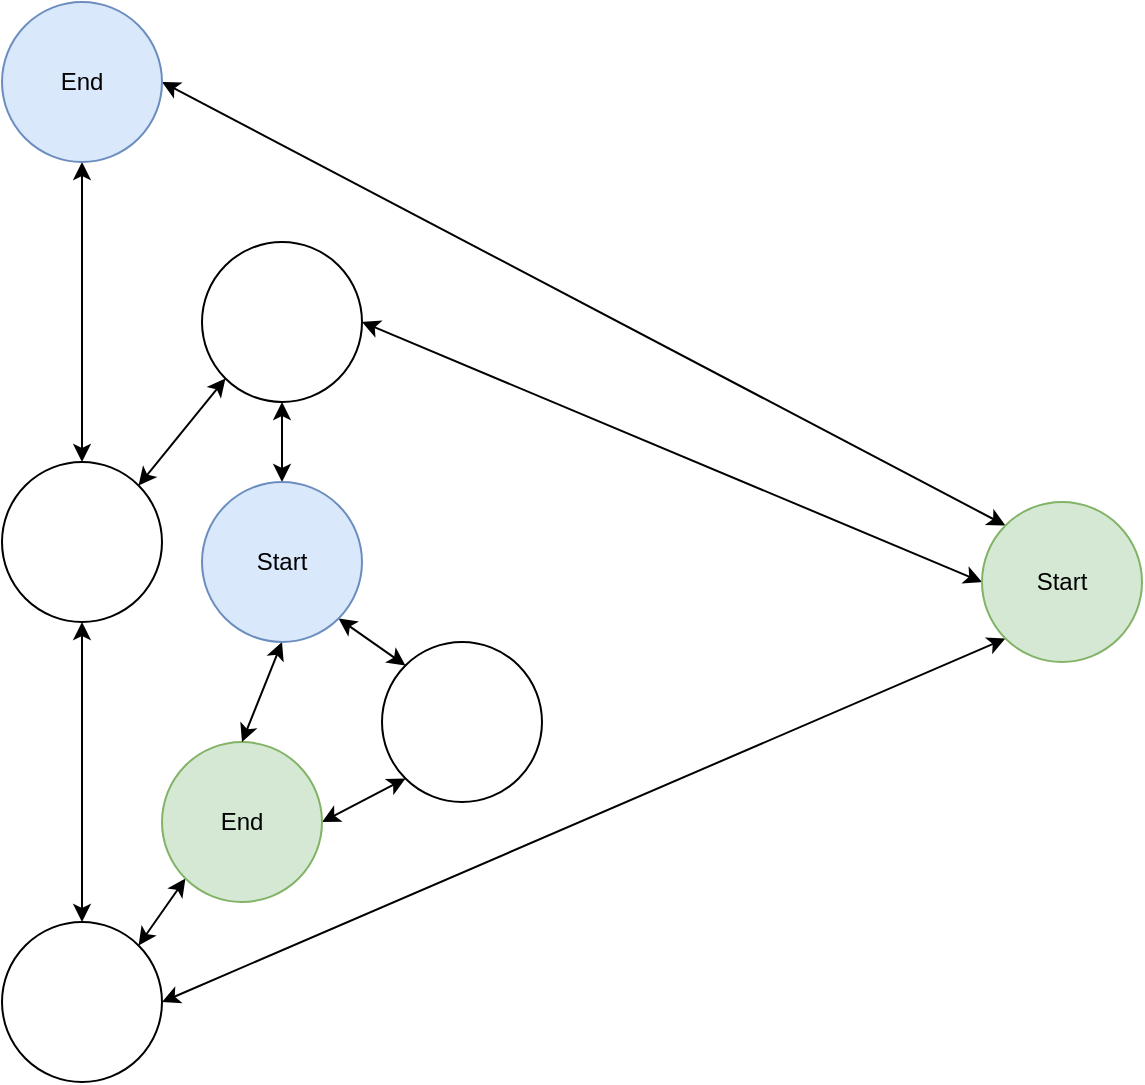 <mxfile version="21.2.0" type="device">
  <diagram name="Page-1" id="gj3tl7Xwh6XiaNf24A1b">
    <mxGraphModel dx="1222" dy="886" grid="1" gridSize="10" guides="1" tooltips="1" connect="1" arrows="1" fold="1" page="1" pageScale="1" pageWidth="850" pageHeight="1100" math="0" shadow="0">
      <root>
        <mxCell id="0" />
        <mxCell id="1" parent="0" />
        <mxCell id="hNp89WTdzt241WvX90ZB-19" style="edgeStyle=none;shape=connector;rounded=0;orthogonalLoop=1;jettySize=auto;html=1;exitX=1;exitY=0.5;exitDx=0;exitDy=0;entryX=0;entryY=0;entryDx=0;entryDy=0;labelBackgroundColor=default;strokeColor=default;fontFamily=Helvetica;fontSize=11;fontColor=default;startArrow=classic;startFill=1;endArrow=classic;" edge="1" parent="1" source="hNp89WTdzt241WvX90ZB-1" target="hNp89WTdzt241WvX90ZB-6">
          <mxGeometry relative="1" as="geometry" />
        </mxCell>
        <mxCell id="hNp89WTdzt241WvX90ZB-21" style="edgeStyle=none;shape=connector;rounded=0;orthogonalLoop=1;jettySize=auto;html=1;exitX=0.5;exitY=1;exitDx=0;exitDy=0;entryX=0.5;entryY=0;entryDx=0;entryDy=0;labelBackgroundColor=default;strokeColor=default;fontFamily=Helvetica;fontSize=11;fontColor=default;startArrow=classic;startFill=1;endArrow=classic;" edge="1" parent="1" source="hNp89WTdzt241WvX90ZB-1" target="hNp89WTdzt241WvX90ZB-4">
          <mxGeometry relative="1" as="geometry" />
        </mxCell>
        <mxCell id="hNp89WTdzt241WvX90ZB-1" value="End" style="ellipse;whiteSpace=wrap;html=1;aspect=fixed;fillColor=#dae8fc;strokeColor=#6c8ebf;" vertex="1" parent="1">
          <mxGeometry x="40" y="180" width="80" height="80" as="geometry" />
        </mxCell>
        <mxCell id="hNp89WTdzt241WvX90ZB-17" style="edgeStyle=none;shape=connector;rounded=0;orthogonalLoop=1;jettySize=auto;html=1;exitX=1;exitY=0.5;exitDx=0;exitDy=0;entryX=0;entryY=0.5;entryDx=0;entryDy=0;labelBackgroundColor=default;strokeColor=default;fontFamily=Helvetica;fontSize=11;fontColor=default;startArrow=classic;startFill=1;endArrow=classic;" edge="1" parent="1" source="hNp89WTdzt241WvX90ZB-2" target="hNp89WTdzt241WvX90ZB-6">
          <mxGeometry relative="1" as="geometry" />
        </mxCell>
        <mxCell id="hNp89WTdzt241WvX90ZB-24" style="edgeStyle=none;shape=connector;rounded=0;orthogonalLoop=1;jettySize=auto;html=1;exitX=0.5;exitY=1;exitDx=0;exitDy=0;entryX=0.5;entryY=0;entryDx=0;entryDy=0;labelBackgroundColor=default;strokeColor=default;fontFamily=Helvetica;fontSize=11;fontColor=default;startArrow=classic;startFill=1;endArrow=classic;" edge="1" parent="1" source="hNp89WTdzt241WvX90ZB-2" target="hNp89WTdzt241WvX90ZB-8">
          <mxGeometry relative="1" as="geometry" />
        </mxCell>
        <mxCell id="hNp89WTdzt241WvX90ZB-2" value="" style="ellipse;whiteSpace=wrap;html=1;aspect=fixed;" vertex="1" parent="1">
          <mxGeometry x="140" y="300" width="80" height="80" as="geometry" />
        </mxCell>
        <mxCell id="hNp89WTdzt241WvX90ZB-3" value="" style="ellipse;whiteSpace=wrap;html=1;aspect=fixed;" vertex="1" parent="1">
          <mxGeometry x="230" y="500" width="80" height="80" as="geometry" />
        </mxCell>
        <mxCell id="hNp89WTdzt241WvX90ZB-11" style="edgeStyle=none;shape=connector;rounded=0;orthogonalLoop=1;jettySize=auto;html=1;exitX=0.5;exitY=1;exitDx=0;exitDy=0;entryX=0.5;entryY=0;entryDx=0;entryDy=0;labelBackgroundColor=default;strokeColor=default;fontFamily=Helvetica;fontSize=11;fontColor=default;startArrow=classic;startFill=1;endArrow=classic;" edge="1" parent="1" source="hNp89WTdzt241WvX90ZB-4" target="hNp89WTdzt241WvX90ZB-5">
          <mxGeometry relative="1" as="geometry" />
        </mxCell>
        <mxCell id="hNp89WTdzt241WvX90ZB-22" style="edgeStyle=none;shape=connector;rounded=0;orthogonalLoop=1;jettySize=auto;html=1;exitX=1;exitY=0;exitDx=0;exitDy=0;entryX=0;entryY=1;entryDx=0;entryDy=0;labelBackgroundColor=default;strokeColor=default;fontFamily=Helvetica;fontSize=11;fontColor=default;startArrow=classic;startFill=1;endArrow=classic;" edge="1" parent="1" source="hNp89WTdzt241WvX90ZB-4" target="hNp89WTdzt241WvX90ZB-2">
          <mxGeometry relative="1" as="geometry" />
        </mxCell>
        <mxCell id="hNp89WTdzt241WvX90ZB-4" value="" style="ellipse;whiteSpace=wrap;html=1;aspect=fixed;" vertex="1" parent="1">
          <mxGeometry x="40" y="410" width="80" height="80" as="geometry" />
        </mxCell>
        <mxCell id="hNp89WTdzt241WvX90ZB-18" style="edgeStyle=none;shape=connector;rounded=0;orthogonalLoop=1;jettySize=auto;html=1;exitX=1;exitY=0;exitDx=0;exitDy=0;entryX=0;entryY=1;entryDx=0;entryDy=0;labelBackgroundColor=default;strokeColor=default;fontFamily=Helvetica;fontSize=11;fontColor=default;startArrow=classic;startFill=1;endArrow=classic;" edge="1" parent="1" source="hNp89WTdzt241WvX90ZB-5" target="hNp89WTdzt241WvX90ZB-7">
          <mxGeometry relative="1" as="geometry" />
        </mxCell>
        <mxCell id="hNp89WTdzt241WvX90ZB-5" value="" style="ellipse;whiteSpace=wrap;html=1;aspect=fixed;" vertex="1" parent="1">
          <mxGeometry x="40" y="640" width="80" height="80" as="geometry" />
        </mxCell>
        <mxCell id="hNp89WTdzt241WvX90ZB-23" style="edgeStyle=none;shape=connector;rounded=0;orthogonalLoop=1;jettySize=auto;html=1;exitX=0;exitY=1;exitDx=0;exitDy=0;entryX=1;entryY=0.5;entryDx=0;entryDy=0;labelBackgroundColor=default;strokeColor=default;fontFamily=Helvetica;fontSize=11;fontColor=default;startArrow=classic;startFill=1;endArrow=classic;" edge="1" parent="1" source="hNp89WTdzt241WvX90ZB-6" target="hNp89WTdzt241WvX90ZB-5">
          <mxGeometry relative="1" as="geometry" />
        </mxCell>
        <mxCell id="hNp89WTdzt241WvX90ZB-6" value="Start" style="ellipse;whiteSpace=wrap;html=1;aspect=fixed;fillColor=#d5e8d4;strokeColor=#82b366;" vertex="1" parent="1">
          <mxGeometry x="530" y="430" width="80" height="80" as="geometry" />
        </mxCell>
        <mxCell id="hNp89WTdzt241WvX90ZB-15" style="edgeStyle=none;shape=connector;rounded=0;orthogonalLoop=1;jettySize=auto;html=1;exitX=1;exitY=0.5;exitDx=0;exitDy=0;entryX=0;entryY=1;entryDx=0;entryDy=0;labelBackgroundColor=default;strokeColor=default;fontFamily=Helvetica;fontSize=11;fontColor=default;startArrow=classic;startFill=1;endArrow=classic;" edge="1" parent="1" source="hNp89WTdzt241WvX90ZB-7" target="hNp89WTdzt241WvX90ZB-3">
          <mxGeometry relative="1" as="geometry" />
        </mxCell>
        <mxCell id="hNp89WTdzt241WvX90ZB-7" value="End" style="ellipse;whiteSpace=wrap;html=1;aspect=fixed;fillColor=#d5e8d4;strokeColor=#82b366;" vertex="1" parent="1">
          <mxGeometry x="120" y="550" width="80" height="80" as="geometry" />
        </mxCell>
        <mxCell id="hNp89WTdzt241WvX90ZB-14" style="edgeStyle=none;shape=connector;rounded=0;orthogonalLoop=1;jettySize=auto;html=1;exitX=0.5;exitY=1;exitDx=0;exitDy=0;entryX=0.5;entryY=0;entryDx=0;entryDy=0;labelBackgroundColor=default;strokeColor=default;fontFamily=Helvetica;fontSize=11;fontColor=default;startArrow=classic;startFill=1;endArrow=classic;" edge="1" parent="1" source="hNp89WTdzt241WvX90ZB-8" target="hNp89WTdzt241WvX90ZB-7">
          <mxGeometry relative="1" as="geometry" />
        </mxCell>
        <mxCell id="hNp89WTdzt241WvX90ZB-20" style="edgeStyle=none;shape=connector;rounded=0;orthogonalLoop=1;jettySize=auto;html=1;exitX=1;exitY=1;exitDx=0;exitDy=0;entryX=0;entryY=0;entryDx=0;entryDy=0;labelBackgroundColor=default;strokeColor=default;fontFamily=Helvetica;fontSize=11;fontColor=default;startArrow=classic;startFill=1;endArrow=classic;" edge="1" parent="1" source="hNp89WTdzt241WvX90ZB-8" target="hNp89WTdzt241WvX90ZB-3">
          <mxGeometry relative="1" as="geometry" />
        </mxCell>
        <mxCell id="hNp89WTdzt241WvX90ZB-8" value="Start" style="ellipse;whiteSpace=wrap;html=1;aspect=fixed;fillColor=#dae8fc;strokeColor=#6c8ebf;" vertex="1" parent="1">
          <mxGeometry x="140" y="420" width="80" height="80" as="geometry" />
        </mxCell>
      </root>
    </mxGraphModel>
  </diagram>
</mxfile>
